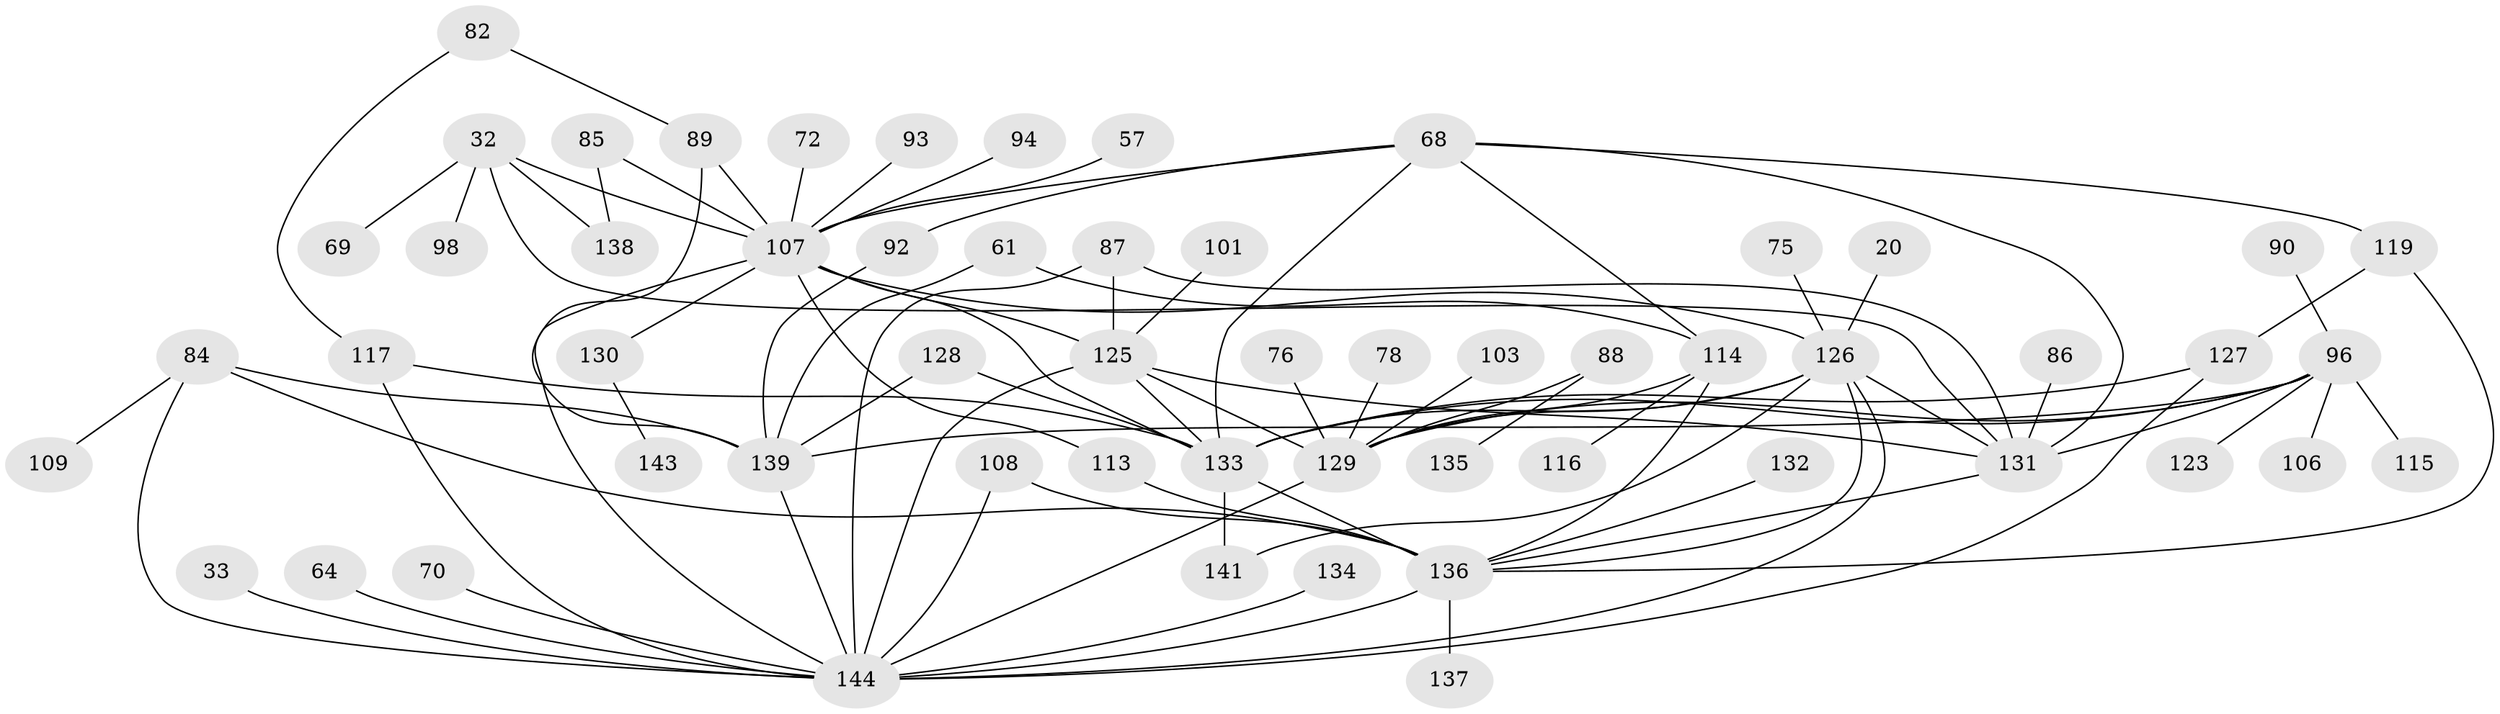 // original degree distribution, {5: 0.06944444444444445, 3: 0.25, 7: 0.013888888888888888, 6: 0.06944444444444445, 4: 0.1736111111111111, 2: 0.20833333333333334, 1: 0.20833333333333334, 8: 0.006944444444444444}
// Generated by graph-tools (version 1.1) at 2025/44/03/04/25 21:44:55]
// undirected, 57 vertices, 91 edges
graph export_dot {
graph [start="1"]
  node [color=gray90,style=filled];
  20;
  32 [super="+8"];
  33 [super="+21"];
  57;
  61;
  64;
  68 [super="+41"];
  69;
  70 [super="+26"];
  72;
  75;
  76;
  78;
  82;
  84 [super="+43+19"];
  85;
  86;
  87 [super="+62+60"];
  88;
  89;
  90;
  92 [super="+37"];
  93;
  94;
  96 [super="+22+28+23+83"];
  98;
  101;
  103;
  106;
  107 [super="+48+65"];
  108;
  109;
  113;
  114 [super="+77"];
  115;
  116;
  117 [super="+81"];
  119;
  123;
  125 [super="+39+124"];
  126 [super="+120+121+49"];
  127;
  128;
  129 [super="+4+66+112+73+122"];
  130;
  131 [super="+27+47"];
  132;
  133 [super="+102+111"];
  134;
  135;
  136 [super="+36+67"];
  137;
  138;
  139 [super="+46+38"];
  141 [super="+110"];
  143;
  144 [super="+140+63+104+142"];
  20 -- 126;
  32 -- 98;
  32 -- 138;
  32 -- 69;
  32 -- 107 [weight=2];
  32 -- 131;
  33 -- 144;
  57 -- 107;
  61 -- 139;
  61 -- 114;
  64 -- 144;
  68 -- 133;
  68 -- 119;
  68 -- 107 [weight=2];
  68 -- 131;
  68 -- 114 [weight=2];
  68 -- 92;
  70 -- 144 [weight=2];
  72 -- 107 [weight=2];
  75 -- 126;
  76 -- 129;
  78 -- 129;
  82 -- 89;
  82 -- 117;
  84 -- 109;
  84 -- 136;
  84 -- 139 [weight=2];
  84 -- 144 [weight=2];
  85 -- 138;
  85 -- 107;
  86 -- 131;
  87 -- 125 [weight=3];
  87 -- 131;
  87 -- 144 [weight=3];
  88 -- 135;
  88 -- 129;
  89 -- 107 [weight=2];
  89 -- 139;
  90 -- 96;
  92 -- 139;
  93 -- 107;
  94 -- 107;
  96 -- 115;
  96 -- 123;
  96 -- 139 [weight=2];
  96 -- 133 [weight=3];
  96 -- 106;
  96 -- 131;
  96 -- 129;
  101 -- 125;
  103 -- 129;
  107 -- 133;
  107 -- 130;
  107 -- 113;
  107 -- 125;
  107 -- 126 [weight=4];
  107 -- 144 [weight=2];
  108 -- 136;
  108 -- 144;
  113 -- 136;
  114 -- 129;
  114 -- 136 [weight=2];
  114 -- 116;
  117 -- 133 [weight=3];
  117 -- 144 [weight=2];
  119 -- 127;
  119 -- 136;
  125 -- 133 [weight=2];
  125 -- 129 [weight=2];
  125 -- 144;
  125 -- 131;
  126 -- 133 [weight=4];
  126 -- 136;
  126 -- 129 [weight=2];
  126 -- 141 [weight=2];
  126 -- 144;
  126 -- 131;
  127 -- 133 [weight=2];
  127 -- 144;
  128 -- 133;
  128 -- 139;
  129 -- 144 [weight=3];
  130 -- 143;
  131 -- 136;
  132 -- 136;
  133 -- 141 [weight=3];
  133 -- 136 [weight=3];
  134 -- 144;
  136 -- 137;
  136 -- 144;
  139 -- 144;
}
